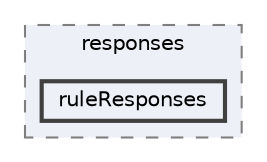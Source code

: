 digraph "src/main/java/com/master1/planningpoker/dtos/responses/ruleResponses"
{
 // LATEX_PDF_SIZE
  bgcolor="transparent";
  edge [fontname=Helvetica,fontsize=10,labelfontname=Helvetica,labelfontsize=10];
  node [fontname=Helvetica,fontsize=10,shape=box,height=0.2,width=0.4];
  compound=true
  subgraph clusterdir_ed13c7bf6cb615b37cbc8e9d5d31fbb6 {
    graph [ bgcolor="#edf0f7", pencolor="grey50", label="responses", fontname=Helvetica,fontsize=10 style="filled,dashed", URL="dir_ed13c7bf6cb615b37cbc8e9d5d31fbb6.html",tooltip=""]
  dir_cb438411234623669f35fce4678eaf4f [label="ruleResponses", fillcolor="#edf0f7", color="grey25", style="filled,bold", URL="dir_cb438411234623669f35fce4678eaf4f.html",tooltip=""];
  }
}
